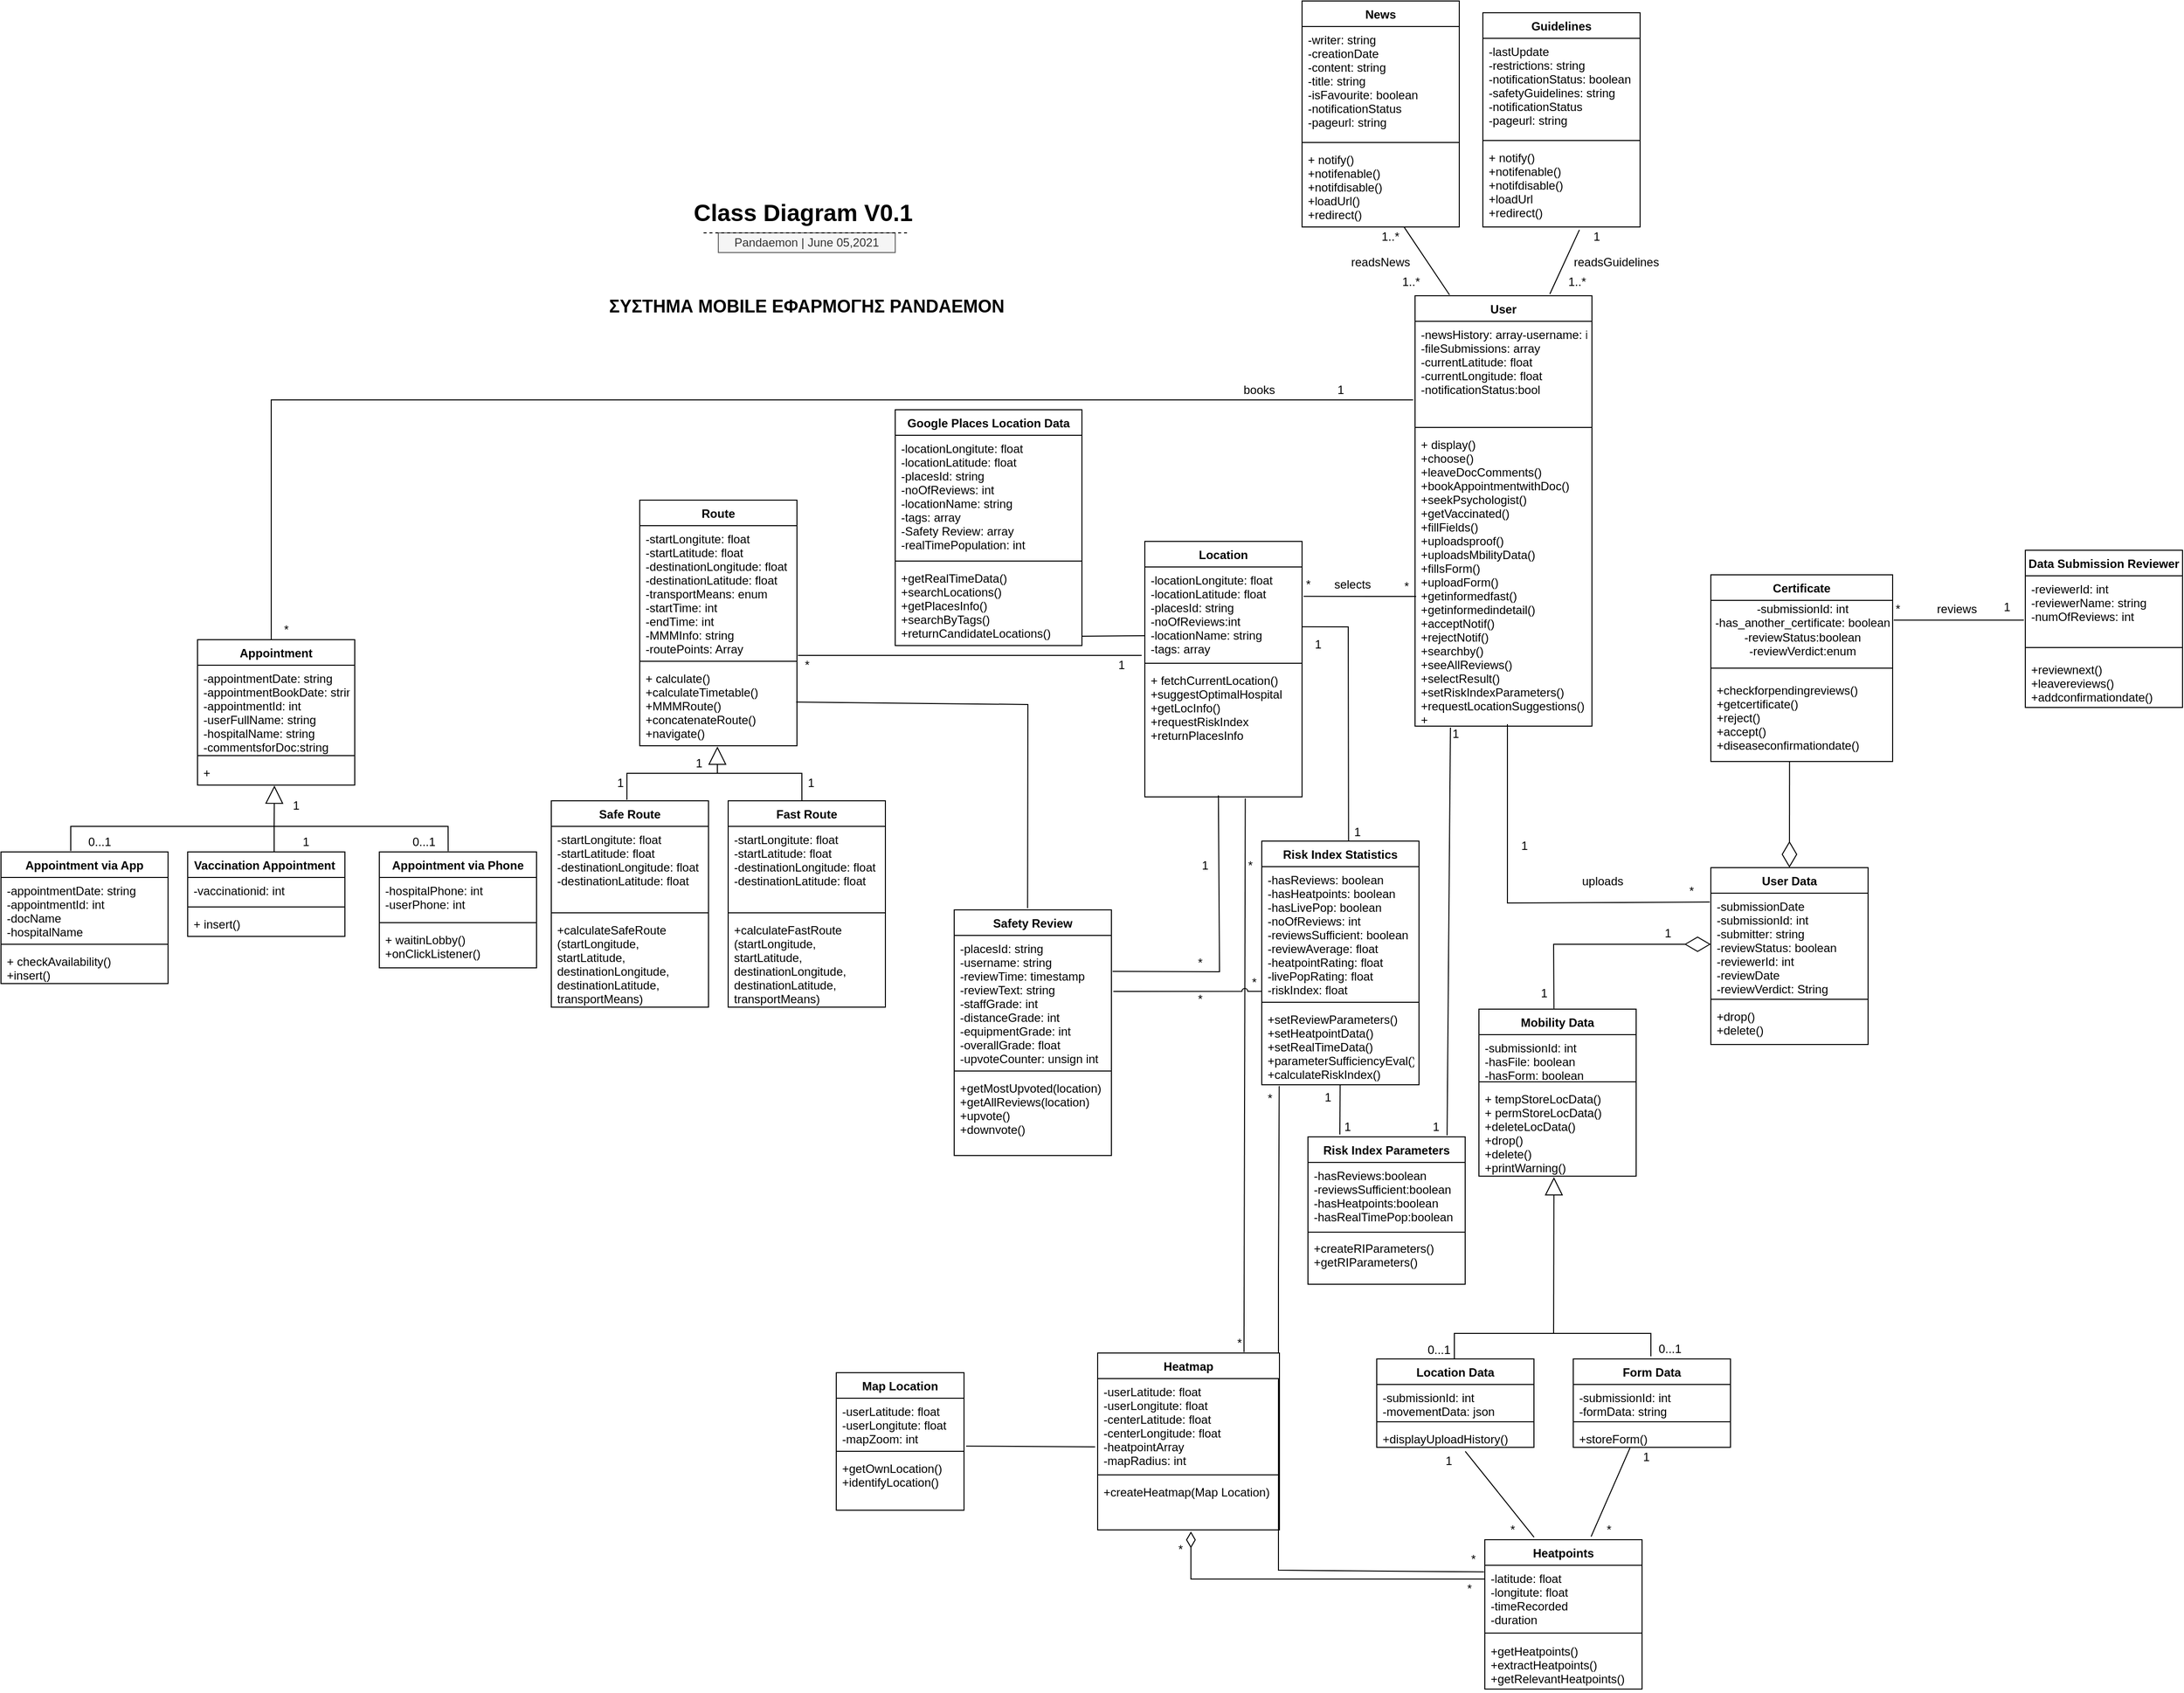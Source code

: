 <mxfile version="14.7.0" type="device"><diagram id="yuyomh_Z-riFMBoMnAS-" name="Page-1"><mxGraphModel dx="2071" dy="1806" grid="1" gridSize="10" guides="1" tooltips="1" connect="1" arrows="1" fold="1" page="1" pageScale="1" pageWidth="850" pageHeight="1100" background="none" math="0" shadow="0"><root><mxCell id="0"/><mxCell id="1" parent="0"/><mxCell id="DXZhsuYm7_AlYFbYrXAc-66" value="" style="endArrow=none;html=1;rounded=0;strokeWidth=1;exitX=0.469;exitY=-0.001;exitDx=0;exitDy=0;exitPerimeter=0;" parent="1" source="4TDQ_Oid2N28Wve5Wpuq-97" edge="1"><mxGeometry width="50" height="50" relative="1" as="geometry"><mxPoint x="-545" y="480" as="sourcePoint"/><mxPoint x="617" y="230" as="targetPoint"/><Array as="points"><mxPoint x="-545" y="230"/><mxPoint x="6" y="230"/></Array></mxGeometry></mxCell><mxCell id="DXZhsuYm7_AlYFbYrXAc-67" value="" style="endArrow=none;html=1;exitX=0.762;exitY=-0.004;exitDx=0;exitDy=0;exitPerimeter=0;entryX=0.614;entryY=1.035;entryDx=0;entryDy=0;entryPerimeter=0;" parent="1" source="4TDQ_Oid2N28Wve5Wpuq-22" target="4TDQ_Oid2N28Wve5Wpuq-66" edge="1"><mxGeometry width="50" height="50" relative="1" as="geometry"><mxPoint x="748.96" y="111.0" as="sourcePoint"/><mxPoint x="794" y="54" as="targetPoint"/></mxGeometry></mxCell><mxCell id="DXZhsuYm7_AlYFbYrXAc-73" value="&lt;h2&gt;ΣΥΣΤΗΜΑ ΜΟΒILE ΕΦΑΡΜΟΓΗΣ PANDAEMON&lt;/h2&gt;" style="text;html=1;strokeColor=none;fillColor=none;align=center;verticalAlign=middle;whiteSpace=wrap;rounded=0;" parent="1" vertex="1"><mxGeometry x="-220" y="110" width="440" height="50" as="geometry"/></mxCell><mxCell id="DXZhsuYm7_AlYFbYrXAc-74" value="&lt;h1&gt;Class Diagram V0.1&lt;/h1&gt;" style="text;html=1;strokeColor=none;fillColor=none;spacing=5;spacingTop=-20;whiteSpace=wrap;overflow=hidden;rounded=0;fontFamily=Helvetica;" parent="1" vertex="1"><mxGeometry x="-120" y="20" width="335" height="120" as="geometry"/></mxCell><mxCell id="DXZhsuYm7_AlYFbYrXAc-75" value="Pandaemon | June 05,2021" style="text;html=1;strokeColor=#666666;fillColor=#f5f5f5;align=center;verticalAlign=middle;whiteSpace=wrap;rounded=0;fontFamily=Helvetica;fontStyle=0;fontColor=#333333;" parent="1" vertex="1"><mxGeometry x="-90" y="60" width="180" height="20" as="geometry"/></mxCell><mxCell id="DXZhsuYm7_AlYFbYrXAc-76" value="" style="endArrow=none;dashed=1;html=1;fontFamily=Helvetica;" parent="1" edge="1"><mxGeometry width="50" height="50" relative="1" as="geometry"><mxPoint x="-105" y="60" as="sourcePoint"/><mxPoint x="105" y="60" as="targetPoint"/></mxGeometry></mxCell><mxCell id="Nefk6OI-wcXbnHu0i7zC-15" value="" style="endArrow=block;endSize=16;endFill=0;html=1;entryX=0.489;entryY=1.019;entryDx=0;entryDy=0;entryPerimeter=0;" parent="1" target="4TDQ_Oid2N28Wve5Wpuq-100" edge="1"><mxGeometry width="160" relative="1" as="geometry"><mxPoint x="-542" y="664" as="sourcePoint"/><mxPoint x="-543.04" y="604.456" as="targetPoint"/><Array as="points"/></mxGeometry></mxCell><mxCell id="Nefk6OI-wcXbnHu0i7zC-16" value="" style="endArrow=none;html=1;rounded=0;entryX=0.438;entryY=-0.006;entryDx=0;entryDy=0;entryPerimeter=0;" parent="1" target="4TDQ_Oid2N28Wve5Wpuq-37" edge="1"><mxGeometry width="50" height="50" relative="1" as="geometry"><mxPoint x="-749" y="689" as="sourcePoint"/><mxPoint x="-365" y="680" as="targetPoint"/><Array as="points"><mxPoint x="-749" y="664"/><mxPoint x="-515" y="664"/><mxPoint x="-365" y="664"/></Array></mxGeometry></mxCell><mxCell id="Nefk6OI-wcXbnHu0i7zC-24" value="" style="endArrow=block;endSize=16;endFill=0;html=1;entryX=0.477;entryY=1.011;entryDx=0;entryDy=0;entryPerimeter=0;" parent="1" target="4TDQ_Oid2N28Wve5Wpuq-80" edge="1"><mxGeometry width="160" relative="1" as="geometry"><mxPoint x="760" y="1180" as="sourcePoint"/><mxPoint x="759" y="1040" as="targetPoint"/><Array as="points"/></mxGeometry></mxCell><mxCell id="Nefk6OI-wcXbnHu0i7zC-25" value="" style="endArrow=none;html=1;entryX=0.025;entryY=0.87;entryDx=0;entryDy=0;rounded=0;entryPerimeter=0;exitX=0.9;exitY=0.98;exitDx=0;exitDy=0;exitPerimeter=0;" parent="1" source="kr0_1w28YPD3-zyTzeKx-8" target="kr0_1w28YPD3-zyTzeKx-7" edge="1"><mxGeometry width="50" height="50" relative="1" as="geometry"><mxPoint x="659" y="1196" as="sourcePoint"/><mxPoint x="854" y="1180" as="targetPoint"/><Array as="points"><mxPoint x="659" y="1180"/><mxPoint x="754" y="1180"/><mxPoint x="859" y="1180"/></Array></mxGeometry></mxCell><mxCell id="Nefk6OI-wcXbnHu0i7zC-34" value="" style="endArrow=none;html=1;rounded=0;exitX=1.007;exitY=0.273;exitDx=0;exitDy=0;exitPerimeter=0;entryX=0.468;entryY=0.989;entryDx=0;entryDy=0;entryPerimeter=0;" parent="1" source="4TDQ_Oid2N28Wve5Wpuq-51" target="4TDQ_Oid2N28Wve5Wpuq-21" edge="1"><mxGeometry width="50" height="50" relative="1" as="geometry"><mxPoint x="320" y="812" as="sourcePoint"/><mxPoint x="420" y="710" as="targetPoint"/><Array as="points"><mxPoint x="420" y="812"/></Array></mxGeometry></mxCell><mxCell id="Nefk6OI-wcXbnHu0i7zC-35" value="" style="endArrow=none;html=1;strokeWidth=1;rounded=1;jumpStyle=arc;entryX=0.639;entryY=1.011;entryDx=0;entryDy=0;entryPerimeter=0;exitX=0.805;exitY=-0.005;exitDx=0;exitDy=0;exitPerimeter=0;" parent="1" source="4TDQ_Oid2N28Wve5Wpuq-72" target="4TDQ_Oid2N28Wve5Wpuq-21" edge="1"><mxGeometry width="50" height="50" relative="1" as="geometry"><mxPoint x="446" y="1070" as="sourcePoint"/><mxPoint x="446" y="670" as="targetPoint"/><Array as="points"><mxPoint x="445" y="750"/></Array></mxGeometry></mxCell><mxCell id="Nefk6OI-wcXbnHu0i7zC-38" value="" style="endArrow=none;html=1;entryX=-0.02;entryY=0.957;entryDx=0;entryDy=0;entryPerimeter=0;" parent="1" target="4TDQ_Oid2N28Wve5Wpuq-19" edge="1"><mxGeometry width="50" height="50" relative="1" as="geometry"><mxPoint x="-9" y="490" as="sourcePoint"/><mxPoint x="330" y="519.74" as="targetPoint"/><Array as="points"/></mxGeometry></mxCell><mxCell id="Nefk6OI-wcXbnHu0i7zC-39" value="" style="endArrow=none;html=1;entryX=0.649;entryY=1.001;entryDx=0;entryDy=0;entryPerimeter=0;" parent="1" target="4TDQ_Oid2N28Wve5Wpuq-62" edge="1"><mxGeometry width="50" height="50" relative="1" as="geometry"><mxPoint x="654" y="123" as="sourcePoint"/><mxPoint x="604" y="54" as="targetPoint"/></mxGeometry></mxCell><mxCell id="Nefk6OI-wcXbnHu0i7zC-43" value="" style="endArrow=none;html=1;rounded=0;entryX=0.467;entryY=-0.007;entryDx=0;entryDy=0;entryPerimeter=0;exitX=0.995;exitY=0.457;exitDx=0;exitDy=0;exitPerimeter=0;" parent="1" source="4TDQ_Oid2N28Wve5Wpuq-96" target="4TDQ_Oid2N28Wve5Wpuq-50" edge="1"><mxGeometry width="50" height="50" relative="1" as="geometry"><mxPoint y="540" as="sourcePoint"/><mxPoint x="225" y="740" as="targetPoint"/><Array as="points"><mxPoint x="225" y="540"/></Array></mxGeometry></mxCell><mxCell id="Nefk6OI-wcXbnHu0i7zC-44" value="" style="endArrow=block;endSize=16;endFill=0;html=1;entryX=0.494;entryY=1.009;entryDx=0;entryDy=0;entryPerimeter=0;" parent="1" target="4TDQ_Oid2N28Wve5Wpuq-96" edge="1"><mxGeometry width="160" relative="1" as="geometry"><mxPoint x="-91" y="610" as="sourcePoint"/><mxPoint x="-91" y="580" as="targetPoint"/><Array as="points"/></mxGeometry></mxCell><mxCell id="Nefk6OI-wcXbnHu0i7zC-45" value="" style="endArrow=none;html=1;entryX=0.469;entryY=0.012;entryDx=0;entryDy=0;rounded=0;entryPerimeter=0;exitX=0.481;exitY=-0.005;exitDx=0;exitDy=0;exitPerimeter=0;" parent="1" source="4TDQ_Oid2N28Wve5Wpuq-42" target="4TDQ_Oid2N28Wve5Wpuq-46" edge="1"><mxGeometry width="50" height="50" relative="1" as="geometry"><mxPoint x="-183" y="630" as="sourcePoint"/><mxPoint x="2" y="610" as="targetPoint"/><Array as="points"><mxPoint x="-183" y="610"/><mxPoint x="-90" y="610"/><mxPoint x="-5" y="610"/></Array></mxGeometry></mxCell><mxCell id="ymF2hbWtpfcAQ_gar1GF-4" value="" style="endArrow=none;html=1;fontStyle=1;entryX=-0.007;entryY=0.087;entryDx=0;entryDy=0;rounded=0;entryPerimeter=0;" parent="1" target="4TDQ_Oid2N28Wve5Wpuq-56" edge="1"><mxGeometry width="50" height="50" relative="1" as="geometry"><mxPoint x="713" y="560" as="sourcePoint"/><mxPoint x="671" y="740" as="targetPoint"/><Array as="points"><mxPoint x="713" y="742"/></Array></mxGeometry></mxCell><mxCell id="tGJh9vzfSMj-4VfXQ0BJ-2" value="" style="endArrow=none;html=1;endSize=12;startArrow=diamondThin;startSize=14;startFill=0;edgeStyle=orthogonalEdgeStyle;align=left;verticalAlign=bottom;entryX=0;entryY=0.5;entryDx=0;entryDy=0;rounded=0;endFill=0;exitX=0.513;exitY=1.032;exitDx=0;exitDy=0;exitPerimeter=0;" parent="1" source="4TDQ_Oid2N28Wve5Wpuq-75" target="4TDQ_Oid2N28Wve5Wpuq-90" edge="1"><mxGeometry x="-1" y="3" relative="1" as="geometry"><mxPoint x="391" y="1390" as="sourcePoint"/><mxPoint x="545" y="1400" as="targetPoint"/><Array as="points"><mxPoint x="391" y="1430"/><mxPoint x="690" y="1430"/></Array></mxGeometry></mxCell><mxCell id="tGJh9vzfSMj-4VfXQ0BJ-3" value="" style="endArrow=none;html=1;entryX=0.563;entryY=1.182;entryDx=0;entryDy=0;entryPerimeter=0;exitX=0.313;exitY=-0.017;exitDx=0;exitDy=0;exitPerimeter=0;" parent="1" source="4TDQ_Oid2N28Wve5Wpuq-89" target="4TDQ_Oid2N28Wve5Wpuq-88" edge="1"><mxGeometry width="50" height="50" relative="1" as="geometry"><mxPoint x="750" y="1390" as="sourcePoint"/><mxPoint x="690" y="1320" as="targetPoint"/></mxGeometry></mxCell><mxCell id="tGJh9vzfSMj-4VfXQ0BJ-4" value="" style="endArrow=none;html=1;entryX=0.361;entryY=1.025;entryDx=0;entryDy=0;entryPerimeter=0;exitX=0.676;exitY=-0.021;exitDx=0;exitDy=0;exitPerimeter=0;" parent="1" source="4TDQ_Oid2N28Wve5Wpuq-89" target="4TDQ_Oid2N28Wve5Wpuq-84" edge="1"><mxGeometry width="50" height="50" relative="1" as="geometry"><mxPoint x="798" y="1390" as="sourcePoint"/><mxPoint x="840" y="1310" as="targetPoint"/></mxGeometry></mxCell><mxCell id="tGJh9vzfSMj-4VfXQ0BJ-5" value="" style="endArrow=none;html=1;rounded=0;exitX=-0.005;exitY=0.106;exitDx=0;exitDy=0;exitPerimeter=0;entryX=0.111;entryY=1.016;entryDx=0;entryDy=0;entryPerimeter=0;" parent="1" source="4TDQ_Oid2N28Wve5Wpuq-90" target="4TDQ_Oid2N28Wve5Wpuq-71" edge="1"><mxGeometry width="50" height="50" relative="1" as="geometry"><mxPoint x="610" y="1320" as="sourcePoint"/><mxPoint x="479" y="930" as="targetPoint"/><Array as="points"><mxPoint x="480" y="1421"/><mxPoint x="480" y="1120"/></Array></mxGeometry></mxCell><mxCell id="fPetUdvOgGwnssukz714-1" value="1..*" style="text;html=1;strokeColor=none;fillColor=none;align=center;verticalAlign=middle;whiteSpace=wrap;rounded=0;" parent="1" vertex="1"><mxGeometry x="574" y="54" width="40" height="20" as="geometry"/></mxCell><mxCell id="fPetUdvOgGwnssukz714-2" value="readsNews" style="text;html=1;strokeColor=none;fillColor=none;align=center;verticalAlign=middle;whiteSpace=wrap;rounded=0;" parent="1" vertex="1"><mxGeometry x="564" y="80" width="40" height="20" as="geometry"/></mxCell><mxCell id="fPetUdvOgGwnssukz714-3" value="readsGuidelines" style="text;html=1;strokeColor=none;fillColor=none;align=center;verticalAlign=middle;whiteSpace=wrap;rounded=0;" parent="1" vertex="1"><mxGeometry x="804" y="80" width="40" height="20" as="geometry"/></mxCell><mxCell id="fPetUdvOgGwnssukz714-5" value="1" style="text;html=1;strokeColor=none;fillColor=none;align=center;verticalAlign=middle;whiteSpace=wrap;rounded=0;" parent="1" vertex="1"><mxGeometry x="784" y="54" width="40" height="20" as="geometry"/></mxCell><mxCell id="fPetUdvOgGwnssukz714-6" value="1..*" style="text;html=1;strokeColor=none;fillColor=none;align=center;verticalAlign=middle;whiteSpace=wrap;rounded=0;" parent="1" vertex="1"><mxGeometry x="595" y="100" width="40" height="20" as="geometry"/></mxCell><mxCell id="fPetUdvOgGwnssukz714-9" value="1..*" style="text;html=1;strokeColor=none;fillColor=none;align=center;verticalAlign=middle;whiteSpace=wrap;rounded=0;" parent="1" vertex="1"><mxGeometry x="764" y="100" width="40" height="20" as="geometry"/></mxCell><mxCell id="fPetUdvOgGwnssukz714-11" value="" style="endArrow=none;html=1;targetPerimeterSpacing=0;sourcePerimeterSpacing=0;endSize=6;startSize=6;jumpSize=6;shadow=0;sketch=0;rounded=0;exitX=0.006;exitY=0.56;exitDx=0;exitDy=0;exitPerimeter=0;entryX=1.01;entryY=0.318;entryDx=0;entryDy=0;entryPerimeter=0;" parent="1" source="4TDQ_Oid2N28Wve5Wpuq-25" target="4TDQ_Oid2N28Wve5Wpuq-19" edge="1"><mxGeometry width="50" height="50" relative="1" as="geometry"><mxPoint x="574" y="430" as="sourcePoint"/><mxPoint x="500" y="370" as="targetPoint"/><Array as="points"/></mxGeometry></mxCell><mxCell id="fPetUdvOgGwnssukz714-12" value="uploads" style="text;html=1;strokeColor=none;fillColor=none;align=center;verticalAlign=middle;whiteSpace=wrap;rounded=0;" parent="1" vertex="1"><mxGeometry x="790" y="710" width="40" height="20" as="geometry"/></mxCell><mxCell id="fPetUdvOgGwnssukz714-17" value="" style="endArrow=none;html=1;shadow=0;startSize=6;endSize=6;sourcePerimeterSpacing=0;targetPerimeterSpacing=0;strokeColor=#000000;exitX=1.006;exitY=0.336;exitDx=0;exitDy=0;exitPerimeter=0;entryX=-0.009;entryY=0.706;entryDx=0;entryDy=0;entryPerimeter=0;" parent="1" source="y5ippLIIrn_A5QXWp2Ky-24" target="4TDQ_Oid2N28Wve5Wpuq-11" edge="1"><mxGeometry width="50" height="50" relative="1" as="geometry"><mxPoint x="1087.19" y="423.936" as="sourcePoint"/><mxPoint x="1230" y="453" as="targetPoint"/></mxGeometry></mxCell><mxCell id="fPetUdvOgGwnssukz714-19" value="" style="endArrow=diamondThin;endFill=0;endSize=24;html=1;shadow=0;sourcePerimeterSpacing=0;targetPerimeterSpacing=0;strokeColor=#000000;rounded=0;entryX=0;entryY=0.5;entryDx=0;entryDy=0;exitX=0.477;exitY=-0.004;exitDx=0;exitDy=0;exitPerimeter=0;" parent="1" source="4TDQ_Oid2N28Wve5Wpuq-77" target="4TDQ_Oid2N28Wve5Wpuq-56" edge="1"><mxGeometry width="160" relative="1" as="geometry"><mxPoint x="765" y="840" as="sourcePoint"/><mxPoint x="910" y="785" as="targetPoint"/><Array as="points"><mxPoint x="760" y="784"/></Array></mxGeometry></mxCell><mxCell id="fPetUdvOgGwnssukz714-20" value="" style="endArrow=diamondThin;endFill=0;endSize=24;html=1;shadow=0;sourcePerimeterSpacing=0;targetPerimeterSpacing=0;strokeColor=#000000;rounded=0;entryX=0.5;entryY=0;entryDx=0;entryDy=0;exitX=0.433;exitY=1;exitDx=0;exitDy=0;exitPerimeter=0;" parent="1" source="4TDQ_Oid2N28Wve5Wpuq-9" target="4TDQ_Oid2N28Wve5Wpuq-55" edge="1"><mxGeometry width="160" relative="1" as="geometry"><mxPoint x="1000" y="650" as="sourcePoint"/><mxPoint x="1001" y="700" as="targetPoint"/><Array as="points"/></mxGeometry></mxCell><mxCell id="kr0_1w28YPD3-zyTzeKx-5" value="1" style="text;html=1;align=center;verticalAlign=middle;resizable=0;points=[];autosize=1;strokeColor=none;" parent="1" vertex="1"><mxGeometry x="866" y="763" width="20" height="20" as="geometry"/></mxCell><mxCell id="kr0_1w28YPD3-zyTzeKx-6" value="1" style="text;html=1;align=center;verticalAlign=middle;resizable=0;points=[];autosize=1;strokeColor=none;" parent="1" vertex="1"><mxGeometry x="740" y="824" width="20" height="20" as="geometry"/></mxCell><mxCell id="kr0_1w28YPD3-zyTzeKx-7" value="0...1" style="text;html=1;align=center;verticalAlign=middle;resizable=0;points=[];autosize=1;strokeColor=none;" parent="1" vertex="1"><mxGeometry x="858" y="1186" width="40" height="20" as="geometry"/></mxCell><mxCell id="kr0_1w28YPD3-zyTzeKx-8" value="0...1" style="text;html=1;align=center;verticalAlign=middle;resizable=0;points=[];autosize=1;strokeColor=none;" parent="1" vertex="1"><mxGeometry x="623" y="1187" width="40" height="20" as="geometry"/></mxCell><mxCell id="kr0_1w28YPD3-zyTzeKx-9" value="1" style="text;html=1;align=center;verticalAlign=middle;resizable=0;points=[];autosize=1;strokeColor=none;" parent="1" vertex="1"><mxGeometry x="643" y="1300" width="20" height="20" as="geometry"/></mxCell><mxCell id="kr0_1w28YPD3-zyTzeKx-10" value="*" style="text;html=1;align=center;verticalAlign=middle;resizable=0;points=[];autosize=1;strokeColor=none;" parent="1" vertex="1"><mxGeometry x="708" y="1370" width="20" height="20" as="geometry"/></mxCell><mxCell id="kr0_1w28YPD3-zyTzeKx-11" value="1" style="text;html=1;align=center;verticalAlign=middle;resizable=0;points=[];autosize=1;strokeColor=none;" parent="1" vertex="1"><mxGeometry x="844" y="1296" width="20" height="20" as="geometry"/></mxCell><mxCell id="kr0_1w28YPD3-zyTzeKx-12" value="*" style="text;html=1;align=center;verticalAlign=middle;resizable=0;points=[];autosize=1;strokeColor=none;" parent="1" vertex="1"><mxGeometry x="806" y="1370" width="20" height="20" as="geometry"/></mxCell><mxCell id="kr0_1w28YPD3-zyTzeKx-16" value="*" style="text;html=1;align=center;verticalAlign=middle;resizable=0;points=[];autosize=1;strokeColor=none;" parent="1" vertex="1"><mxGeometry x="664" y="1430" width="20" height="20" as="geometry"/></mxCell><mxCell id="kr0_1w28YPD3-zyTzeKx-18" value="*" style="text;html=1;align=center;verticalAlign=middle;resizable=0;points=[];autosize=1;strokeColor=none;" parent="1" vertex="1"><mxGeometry x="668" y="1400" width="20" height="20" as="geometry"/></mxCell><mxCell id="kr0_1w28YPD3-zyTzeKx-19" value="*" style="text;html=1;align=center;verticalAlign=middle;resizable=0;points=[];autosize=1;strokeColor=none;" parent="1" vertex="1"><mxGeometry x="461" y="931" width="20" height="20" as="geometry"/></mxCell><mxCell id="kr0_1w28YPD3-zyTzeKx-21" value="*" style="text;html=1;align=center;verticalAlign=middle;resizable=0;points=[];autosize=1;strokeColor=none;" parent="1" vertex="1"><mxGeometry x="441" y="694" width="20" height="20" as="geometry"/></mxCell><mxCell id="kr0_1w28YPD3-zyTzeKx-22" value="*" style="text;html=1;align=center;verticalAlign=middle;resizable=0;points=[];autosize=1;strokeColor=none;" parent="1" vertex="1"><mxGeometry x="430" y="1180" width="20" height="20" as="geometry"/></mxCell><mxCell id="kr0_1w28YPD3-zyTzeKx-24" value="1" style="text;html=1;align=center;verticalAlign=middle;resizable=0;points=[];autosize=1;strokeColor=none;" parent="1" vertex="1"><mxGeometry x="395" y="694" width="20" height="20" as="geometry"/></mxCell><mxCell id="kr0_1w28YPD3-zyTzeKx-25" value="*" style="text;html=1;align=center;verticalAlign=middle;resizable=0;points=[];autosize=1;strokeColor=none;" parent="1" vertex="1"><mxGeometry x="390" y="793" width="20" height="20" as="geometry"/></mxCell><mxCell id="kr0_1w28YPD3-zyTzeKx-29" value="" style="endArrow=none;html=1;exitX=0.067;exitY=1.098;exitDx=0;exitDy=0;rounded=0;entryX=1;entryY=0.647;entryDx=0;entryDy=0;entryPerimeter=0;exitPerimeter=0;" parent="1" source="kr0_1w28YPD3-zyTzeKx-31" target="4TDQ_Oid2N28Wve5Wpuq-19" edge="1"><mxGeometry width="50" height="50" relative="1" as="geometry"><mxPoint x="545" y="632.64" as="sourcePoint"/><mxPoint x="525" y="540" as="targetPoint"/><Array as="points"><mxPoint x="551" y="461"/></Array></mxGeometry></mxCell><mxCell id="kr0_1w28YPD3-zyTzeKx-30" value="1" style="text;html=1;align=center;verticalAlign=middle;resizable=0;points=[];autosize=1;strokeColor=none;" parent="1" vertex="1"><mxGeometry x="510" y="469" width="20" height="20" as="geometry"/></mxCell><mxCell id="kr0_1w28YPD3-zyTzeKx-31" value="1" style="text;html=1;align=center;verticalAlign=middle;resizable=0;points=[];autosize=1;strokeColor=none;" parent="1" vertex="1"><mxGeometry x="550" y="660" width="20" height="20" as="geometry"/></mxCell><mxCell id="kr0_1w28YPD3-zyTzeKx-32" value="*&lt;br&gt;" style="text;html=1;align=center;verticalAlign=middle;resizable=0;points=[];autosize=1;strokeColor=none;" parent="1" vertex="1"><mxGeometry x="390" y="830" width="20" height="20" as="geometry"/></mxCell><mxCell id="kr0_1w28YPD3-zyTzeKx-33" value="*" style="text;html=1;align=center;verticalAlign=middle;resizable=0;points=[];autosize=1;strokeColor=none;" parent="1" vertex="1"><mxGeometry x="445" y="813" width="20" height="20" as="geometry"/></mxCell><mxCell id="kr0_1w28YPD3-zyTzeKx-37" value="" style="endArrow=none;html=1;jumpStyle=arc;entryX=0.001;entryY=0.947;entryDx=0;entryDy=0;entryPerimeter=0;" parent="1" target="4TDQ_Oid2N28Wve5Wpuq-69" edge="1"><mxGeometry width="50" height="50" relative="1" as="geometry"><mxPoint x="312" y="832" as="sourcePoint"/><mxPoint x="460" y="831" as="targetPoint"/></mxGeometry></mxCell><mxCell id="kr0_1w28YPD3-zyTzeKx-42" value="0...1" style="text;html=1;align=center;verticalAlign=middle;resizable=0;points=[];autosize=1;strokeColor=none;" parent="1" vertex="1"><mxGeometry x="-740" y="670" width="40" height="20" as="geometry"/></mxCell><mxCell id="kr0_1w28YPD3-zyTzeKx-43" value="0...1" style="text;html=1;align=center;verticalAlign=middle;resizable=0;points=[];autosize=1;strokeColor=none;" parent="1" vertex="1"><mxGeometry x="-410" y="670" width="40" height="20" as="geometry"/></mxCell><mxCell id="kr0_1w28YPD3-zyTzeKx-44" value="1" style="text;html=1;align=center;verticalAlign=middle;resizable=0;points=[];autosize=1;strokeColor=none;" parent="1" vertex="1"><mxGeometry x="533" y="210" width="20" height="20" as="geometry"/></mxCell><mxCell id="kr0_1w28YPD3-zyTzeKx-45" value="*" style="text;html=1;align=center;verticalAlign=middle;resizable=0;points=[];autosize=1;strokeColor=none;" parent="1" vertex="1"><mxGeometry x="-540" y="454" width="20" height="20" as="geometry"/></mxCell><mxCell id="kr0_1w28YPD3-zyTzeKx-46" value="1" style="text;html=1;align=center;verticalAlign=middle;resizable=0;points=[];autosize=1;strokeColor=none;" parent="1" vertex="1"><mxGeometry x="-120" y="590" width="20" height="20" as="geometry"/></mxCell><mxCell id="kr0_1w28YPD3-zyTzeKx-47" value="1" style="text;html=1;align=center;verticalAlign=middle;resizable=0;points=[];autosize=1;strokeColor=none;" parent="1" vertex="1"><mxGeometry x="-200" y="610" width="20" height="20" as="geometry"/></mxCell><mxCell id="kr0_1w28YPD3-zyTzeKx-48" value="1" style="text;html=1;align=center;verticalAlign=middle;resizable=0;points=[];autosize=1;strokeColor=none;" parent="1" vertex="1"><mxGeometry x="-6" y="610" width="20" height="20" as="geometry"/></mxCell><mxCell id="kr0_1w28YPD3-zyTzeKx-49" value="1" style="text;html=1;align=center;verticalAlign=middle;resizable=0;points=[];autosize=1;strokeColor=none;" parent="1" vertex="1"><mxGeometry x="720" y="674" width="20" height="20" as="geometry"/></mxCell><mxCell id="kr0_1w28YPD3-zyTzeKx-50" value="*" style="text;html=1;align=center;verticalAlign=middle;resizable=0;points=[];autosize=1;strokeColor=none;" parent="1" vertex="1"><mxGeometry x="890" y="720" width="20" height="20" as="geometry"/></mxCell><mxCell id="kr0_1w28YPD3-zyTzeKx-51" value="1" style="text;html=1;align=center;verticalAlign=middle;resizable=0;points=[];autosize=1;strokeColor=none;" parent="1" vertex="1"><mxGeometry x="310" y="490" width="20" height="20" as="geometry"/></mxCell><mxCell id="kr0_1w28YPD3-zyTzeKx-52" value="*" style="text;html=1;align=center;verticalAlign=middle;resizable=0;points=[];autosize=1;strokeColor=none;" parent="1" vertex="1"><mxGeometry x="-10" y="490" width="20" height="20" as="geometry"/></mxCell><mxCell id="kr0_1w28YPD3-zyTzeKx-53" value="1" style="text;html=1;align=center;verticalAlign=middle;resizable=0;points=[];autosize=1;strokeColor=none;" parent="1" vertex="1"><mxGeometry x="1211" y="431" width="20" height="20" as="geometry"/></mxCell><mxCell id="kr0_1w28YPD3-zyTzeKx-54" value="*" style="text;html=1;align=center;verticalAlign=middle;resizable=0;points=[];autosize=1;strokeColor=none;" parent="1" vertex="1"><mxGeometry x="1100" y="433" width="20" height="20" as="geometry"/></mxCell><mxCell id="kr0_1w28YPD3-zyTzeKx-55" value="reviews" style="text;html=1;align=center;verticalAlign=middle;resizable=0;points=[];autosize=1;strokeColor=none;" parent="1" vertex="1"><mxGeometry x="1140" y="433" width="60" height="20" as="geometry"/></mxCell><mxCell id="kr0_1w28YPD3-zyTzeKx-56" value="books&lt;br&gt;" style="text;html=1;align=center;verticalAlign=middle;resizable=0;points=[];autosize=1;strokeColor=none;" parent="1" vertex="1"><mxGeometry x="435" y="210" width="50" height="20" as="geometry"/></mxCell><mxCell id="kr0_1w28YPD3-zyTzeKx-57" value="selects" style="text;html=1;align=center;verticalAlign=middle;resizable=0;points=[];autosize=1;strokeColor=none;" parent="1" vertex="1"><mxGeometry x="530" y="408" width="50" height="20" as="geometry"/></mxCell><mxCell id="4TDQ_Oid2N28Wve5Wpuq-6" value="Certificate" style="swimlane;fontStyle=1;align=center;verticalAlign=top;childLayout=stackLayout;horizontal=1;startSize=26;horizontalStack=0;resizeParent=1;resizeParentMax=0;resizeLast=0;collapsible=1;marginBottom=0;" parent="1" vertex="1"><mxGeometry x="920" y="408" width="185" height="190" as="geometry"/></mxCell><mxCell id="y5ippLIIrn_A5QXWp2Ky-24" value="-submissionId: int&lt;br&gt;-has_another_certificate: boolean&lt;br&gt;-reviewStatus:boolean&lt;br&gt;-reviewVerdict:enum" style="text;html=1;align=center;verticalAlign=middle;resizable=0;points=[];autosize=1;strokeColor=none;" parent="4TDQ_Oid2N28Wve5Wpuq-6" vertex="1"><mxGeometry y="26" width="185" height="60" as="geometry"/></mxCell><mxCell id="4TDQ_Oid2N28Wve5Wpuq-8" value="" style="line;strokeWidth=1;fillColor=none;align=left;verticalAlign=middle;spacingTop=-1;spacingLeft=3;spacingRight=3;rotatable=0;labelPosition=right;points=[];portConstraint=eastwest;" parent="4TDQ_Oid2N28Wve5Wpuq-6" vertex="1"><mxGeometry y="86" width="185" height="18" as="geometry"/></mxCell><mxCell id="4TDQ_Oid2N28Wve5Wpuq-9" value="+checkforpendingreviews()&#10;+getcertificate()&#10;+reject()&#10;+accept()&#10;+diseaseconfirmationdate()" style="text;strokeColor=none;fillColor=none;align=left;verticalAlign=top;spacingLeft=4;spacingRight=4;overflow=hidden;rotatable=0;points=[[0,0.5],[1,0.5]];portConstraint=eastwest;" parent="4TDQ_Oid2N28Wve5Wpuq-6" vertex="1"><mxGeometry y="104" width="185" height="86" as="geometry"/></mxCell><mxCell id="4TDQ_Oid2N28Wve5Wpuq-10" value="Data Submission Reviewer" style="swimlane;fontStyle=1;align=center;verticalAlign=top;childLayout=stackLayout;horizontal=1;startSize=26;horizontalStack=0;resizeParent=1;resizeParentMax=0;resizeLast=0;collapsible=1;marginBottom=0;strokeColor=#000000;" parent="1" vertex="1"><mxGeometry x="1240" y="383" width="160" height="160" as="geometry"/></mxCell><mxCell id="4TDQ_Oid2N28Wve5Wpuq-11" value="-reviewerId: int&#10;-reviewerName: string&#10;-numOfReviews: int&#10;" style="text;strokeColor=none;fillColor=none;align=left;verticalAlign=top;spacingLeft=4;spacingRight=4;overflow=hidden;rotatable=0;points=[[0,0.5],[1,0.5]];portConstraint=eastwest;" parent="4TDQ_Oid2N28Wve5Wpuq-10" vertex="1"><mxGeometry y="26" width="160" height="64" as="geometry"/></mxCell><mxCell id="4TDQ_Oid2N28Wve5Wpuq-12" value="" style="line;strokeWidth=1;fillColor=none;align=left;verticalAlign=middle;spacingTop=-1;spacingLeft=3;spacingRight=3;rotatable=0;labelPosition=right;points=[];portConstraint=eastwest;" parent="4TDQ_Oid2N28Wve5Wpuq-10" vertex="1"><mxGeometry y="90" width="160" height="18" as="geometry"/></mxCell><mxCell id="4TDQ_Oid2N28Wve5Wpuq-13" value="+reviewnext()&#10;+leavereviews()&#10;+addconfirmationdate()" style="text;strokeColor=none;fillColor=none;align=left;verticalAlign=top;spacingLeft=4;spacingRight=4;overflow=hidden;rotatable=0;points=[[0,0.5],[1,0.5]];portConstraint=eastwest;" parent="4TDQ_Oid2N28Wve5Wpuq-10" vertex="1"><mxGeometry y="108" width="160" height="52" as="geometry"/></mxCell><mxCell id="4TDQ_Oid2N28Wve5Wpuq-18" value="Location" style="swimlane;fontStyle=1;align=center;verticalAlign=top;childLayout=stackLayout;horizontal=1;startSize=26;horizontalStack=0;resizeParent=1;resizeParentMax=0;resizeLast=0;collapsible=1;marginBottom=0;strokeColor=#000000;" parent="1" vertex="1"><mxGeometry x="344" y="374" width="160" height="260" as="geometry"/></mxCell><mxCell id="4TDQ_Oid2N28Wve5Wpuq-19" value="-locationLongitute: float&#10;-locationLatitude: float&#10;-placesId: string&#10;-noOfReviews:int&#10;-locationName: string&#10;-tags: array" style="text;strokeColor=none;fillColor=none;align=left;verticalAlign=top;spacingLeft=4;spacingRight=4;overflow=hidden;rotatable=0;points=[[0,0.5],[1,0.5]];portConstraint=eastwest;" parent="4TDQ_Oid2N28Wve5Wpuq-18" vertex="1"><mxGeometry y="26" width="160" height="94" as="geometry"/></mxCell><mxCell id="4TDQ_Oid2N28Wve5Wpuq-20" value="" style="line;strokeWidth=1;fillColor=none;align=left;verticalAlign=middle;spacingTop=-1;spacingLeft=3;spacingRight=3;rotatable=0;labelPosition=right;points=[];portConstraint=eastwest;" parent="4TDQ_Oid2N28Wve5Wpuq-18" vertex="1"><mxGeometry y="120" width="160" height="8" as="geometry"/></mxCell><mxCell id="4TDQ_Oid2N28Wve5Wpuq-21" value="+ fetchCurrentLocation()&#10;+suggestOptimalHospital&#10;+getLocInfo()&#10;+requestRiskIndex&#10;+returnPlacesInfo" style="text;strokeColor=none;fillColor=none;align=left;verticalAlign=top;spacingLeft=4;spacingRight=4;overflow=hidden;rotatable=0;points=[[0,0.5],[1,0.5]];portConstraint=eastwest;" parent="4TDQ_Oid2N28Wve5Wpuq-18" vertex="1"><mxGeometry y="128" width="160" height="132" as="geometry"/></mxCell><mxCell id="4TDQ_Oid2N28Wve5Wpuq-22" value="User" style="swimlane;fontStyle=1;align=center;verticalAlign=top;childLayout=stackLayout;horizontal=1;startSize=26;horizontalStack=0;resizeParent=1;resizeParentMax=0;resizeLast=0;collapsible=1;marginBottom=0;strokeColor=#000000;" parent="1" vertex="1"><mxGeometry x="619" y="124" width="180" height="438" as="geometry"/></mxCell><mxCell id="4TDQ_Oid2N28Wve5Wpuq-23" value="-newsHistory: array-username: int&#10;-fileSubmissions: array&#10;-currentLatitude: float&#10;-currentLongitude: float&#10;-notificationStatus:bool" style="text;strokeColor=none;fillColor=none;align=left;verticalAlign=top;spacingLeft=4;spacingRight=4;overflow=hidden;rotatable=0;points=[[0,0.5],[1,0.5]];portConstraint=eastwest;" parent="4TDQ_Oid2N28Wve5Wpuq-22" vertex="1"><mxGeometry y="26" width="180" height="104" as="geometry"/></mxCell><mxCell id="4TDQ_Oid2N28Wve5Wpuq-24" value="" style="line;strokeWidth=1;fillColor=none;align=left;verticalAlign=middle;spacingTop=-1;spacingLeft=3;spacingRight=3;rotatable=0;labelPosition=right;points=[];portConstraint=eastwest;" parent="4TDQ_Oid2N28Wve5Wpuq-22" vertex="1"><mxGeometry y="130" width="180" height="8" as="geometry"/></mxCell><mxCell id="4TDQ_Oid2N28Wve5Wpuq-25" value="+ display()&#10;+choose()&#10;+leaveDocComments()&#10;+bookAppointmentwithDoc()&#10;+seekPsychologist()&#10;+getVaccinated()&#10;+fillFields()&#10;+uploadsproof()&#10;+uploadsMbilityData()&#10;+fillsForm()&#10;+uploadForm()&#10;+getinformedfast()&#10;+getinformedindetail()&#10;+acceptNotif()&#10;+rejectNotif()&#10;+searchby()&#10;+seeAllReviews()&#10;+selectResult()&#10;+setRiskIndexParameters()&#10;+requestLocationSuggestions()&#10;+&#10;+&#10;+" style="text;strokeColor=none;fillColor=none;align=left;verticalAlign=top;spacingLeft=4;spacingRight=4;overflow=hidden;rotatable=0;points=[[0,0.5],[1,0.5]];portConstraint=eastwest;" parent="4TDQ_Oid2N28Wve5Wpuq-22" vertex="1"><mxGeometry y="138" width="180" height="300" as="geometry"/></mxCell><mxCell id="4TDQ_Oid2N28Wve5Wpuq-27" value="Vaccination Appointment " style="swimlane;fontStyle=1;align=center;verticalAlign=top;childLayout=stackLayout;horizontal=1;startSize=26;horizontalStack=0;resizeParent=1;resizeParentMax=0;resizeLast=0;collapsible=1;marginBottom=0;strokeColor=#000000;" parent="1" vertex="1"><mxGeometry x="-630" y="690" width="160" height="86" as="geometry"/></mxCell><mxCell id="4TDQ_Oid2N28Wve5Wpuq-28" value="-vaccinationid: int" style="text;strokeColor=none;fillColor=none;align=left;verticalAlign=top;spacingLeft=4;spacingRight=4;overflow=hidden;rotatable=0;points=[[0,0.5],[1,0.5]];portConstraint=eastwest;" parent="4TDQ_Oid2N28Wve5Wpuq-27" vertex="1"><mxGeometry y="26" width="160" height="26" as="geometry"/></mxCell><mxCell id="4TDQ_Oid2N28Wve5Wpuq-29" value="" style="line;strokeWidth=1;fillColor=none;align=left;verticalAlign=middle;spacingTop=-1;spacingLeft=3;spacingRight=3;rotatable=0;labelPosition=right;points=[];portConstraint=eastwest;" parent="4TDQ_Oid2N28Wve5Wpuq-27" vertex="1"><mxGeometry y="52" width="160" height="8" as="geometry"/></mxCell><mxCell id="4TDQ_Oid2N28Wve5Wpuq-30" value="+ insert()" style="text;strokeColor=none;fillColor=none;align=left;verticalAlign=top;spacingLeft=4;spacingRight=4;overflow=hidden;rotatable=0;points=[[0,0.5],[1,0.5]];portConstraint=eastwest;" parent="4TDQ_Oid2N28Wve5Wpuq-27" vertex="1"><mxGeometry y="60" width="160" height="26" as="geometry"/></mxCell><mxCell id="4TDQ_Oid2N28Wve5Wpuq-32" value="" style="endArrow=none;html=1;exitX=0.55;exitY=0.005;exitDx=0;exitDy=0;exitPerimeter=0;" parent="1" source="4TDQ_Oid2N28Wve5Wpuq-27" edge="1"><mxGeometry width="50" height="50" relative="1" as="geometry"><mxPoint x="-542" y="688" as="sourcePoint"/><mxPoint x="-542" y="660" as="targetPoint"/><Array as="points"><mxPoint x="-542" y="680"/></Array></mxGeometry></mxCell><mxCell id="4TDQ_Oid2N28Wve5Wpuq-33" value="Appointment via App" style="swimlane;fontStyle=1;align=center;verticalAlign=top;childLayout=stackLayout;horizontal=1;startSize=26;horizontalStack=0;resizeParent=1;resizeParentMax=0;resizeLast=0;collapsible=1;marginBottom=0;strokeColor=#000000;" parent="1" vertex="1"><mxGeometry x="-820" y="690" width="170" height="134" as="geometry"/></mxCell><mxCell id="4TDQ_Oid2N28Wve5Wpuq-34" value="-appointmentDate: string&#10;-appointmentId: int&#10;-docName&#10;-hospitalName" style="text;strokeColor=none;fillColor=none;align=left;verticalAlign=top;spacingLeft=4;spacingRight=4;overflow=hidden;rotatable=0;points=[[0,0.5],[1,0.5]];portConstraint=eastwest;" parent="4TDQ_Oid2N28Wve5Wpuq-33" vertex="1"><mxGeometry y="26" width="170" height="64" as="geometry"/></mxCell><mxCell id="4TDQ_Oid2N28Wve5Wpuq-35" value="" style="line;strokeWidth=1;fillColor=none;align=left;verticalAlign=middle;spacingTop=-1;spacingLeft=3;spacingRight=3;rotatable=0;labelPosition=right;points=[];portConstraint=eastwest;" parent="4TDQ_Oid2N28Wve5Wpuq-33" vertex="1"><mxGeometry y="90" width="170" height="8" as="geometry"/></mxCell><mxCell id="4TDQ_Oid2N28Wve5Wpuq-36" value="+ checkAvailability()&#10;+insert()" style="text;strokeColor=none;fillColor=none;align=left;verticalAlign=top;spacingLeft=4;spacingRight=4;overflow=hidden;rotatable=0;points=[[0,0.5],[1,0.5]];portConstraint=eastwest;" parent="4TDQ_Oid2N28Wve5Wpuq-33" vertex="1"><mxGeometry y="98" width="170" height="36" as="geometry"/></mxCell><mxCell id="4TDQ_Oid2N28Wve5Wpuq-37" value="Appointment via Phone" style="swimlane;fontStyle=1;align=center;verticalAlign=top;childLayout=stackLayout;horizontal=1;startSize=26;horizontalStack=0;resizeParent=1;resizeParentMax=0;resizeLast=0;collapsible=1;marginBottom=0;strokeColor=#000000;" parent="1" vertex="1"><mxGeometry x="-435" y="690" width="160" height="118" as="geometry"/></mxCell><mxCell id="4TDQ_Oid2N28Wve5Wpuq-38" value="-hospitalPhone: int&#10;-userPhone: int" style="text;strokeColor=none;fillColor=none;align=left;verticalAlign=top;spacingLeft=4;spacingRight=4;overflow=hidden;rotatable=0;points=[[0,0.5],[1,0.5]];portConstraint=eastwest;" parent="4TDQ_Oid2N28Wve5Wpuq-37" vertex="1"><mxGeometry y="26" width="160" height="42" as="geometry"/></mxCell><mxCell id="4TDQ_Oid2N28Wve5Wpuq-39" value="" style="line;strokeWidth=1;fillColor=none;align=left;verticalAlign=middle;spacingTop=-1;spacingLeft=3;spacingRight=3;rotatable=0;labelPosition=right;points=[];portConstraint=eastwest;" parent="4TDQ_Oid2N28Wve5Wpuq-37" vertex="1"><mxGeometry y="68" width="160" height="8" as="geometry"/></mxCell><mxCell id="4TDQ_Oid2N28Wve5Wpuq-40" value="+ waitinLobby()&#10;+onClickListener()" style="text;strokeColor=none;fillColor=none;align=left;verticalAlign=top;spacingLeft=4;spacingRight=4;overflow=hidden;rotatable=0;points=[[0,0.5],[1,0.5]];portConstraint=eastwest;" parent="4TDQ_Oid2N28Wve5Wpuq-37" vertex="1"><mxGeometry y="76" width="160" height="42" as="geometry"/></mxCell><mxCell id="4TDQ_Oid2N28Wve5Wpuq-41" value="1" style="text;html=1;align=center;verticalAlign=middle;resizable=0;points=[];autosize=1;strokeColor=none;" parent="1" vertex="1"><mxGeometry x="-520" y="670" width="20" height="20" as="geometry"/></mxCell><mxCell id="4TDQ_Oid2N28Wve5Wpuq-42" value="Safe Route" style="swimlane;fontStyle=1;align=center;verticalAlign=top;childLayout=stackLayout;horizontal=1;startSize=26;horizontalStack=0;resizeParent=1;resizeParentMax=0;resizeLast=0;collapsible=1;marginBottom=0;strokeColor=#000000;" parent="1" vertex="1"><mxGeometry x="-260" y="638" width="160" height="210" as="geometry"/></mxCell><mxCell id="4TDQ_Oid2N28Wve5Wpuq-43" value="-startLongitute: float&#10;-startLatitude: float&#10;-destinationLongitude: float&#10;-destinationLatitude: float" style="text;strokeColor=none;fillColor=none;align=left;verticalAlign=top;spacingLeft=4;spacingRight=4;overflow=hidden;rotatable=0;points=[[0,0.5],[1,0.5]];portConstraint=eastwest;" parent="4TDQ_Oid2N28Wve5Wpuq-42" vertex="1"><mxGeometry y="26" width="160" height="84" as="geometry"/></mxCell><mxCell id="4TDQ_Oid2N28Wve5Wpuq-44" value="" style="line;strokeWidth=1;fillColor=none;align=left;verticalAlign=middle;spacingTop=-1;spacingLeft=3;spacingRight=3;rotatable=0;labelPosition=right;points=[];portConstraint=eastwest;" parent="4TDQ_Oid2N28Wve5Wpuq-42" vertex="1"><mxGeometry y="110" width="160" height="8" as="geometry"/></mxCell><mxCell id="4TDQ_Oid2N28Wve5Wpuq-45" value="+calculateSafeRoute&#10;(startLongitude,&#10;startLatitude,&#10;destinationLongitude,&#10;destinationLatitude,&#10;transportMeans)" style="text;strokeColor=none;fillColor=none;align=left;verticalAlign=top;spacingLeft=4;spacingRight=4;overflow=hidden;rotatable=0;points=[[0,0.5],[1,0.5]];portConstraint=eastwest;" parent="4TDQ_Oid2N28Wve5Wpuq-42" vertex="1"><mxGeometry y="118" width="160" height="92" as="geometry"/></mxCell><mxCell id="4TDQ_Oid2N28Wve5Wpuq-46" value="Fast Route" style="swimlane;fontStyle=1;align=center;verticalAlign=top;childLayout=stackLayout;horizontal=1;startSize=26;horizontalStack=0;resizeParent=1;resizeParentMax=0;resizeLast=0;collapsible=1;marginBottom=0;strokeColor=#000000;" parent="1" vertex="1"><mxGeometry x="-80" y="638" width="160" height="210" as="geometry"/></mxCell><mxCell id="4TDQ_Oid2N28Wve5Wpuq-47" value="-startLongitute: float&#10;-startLatitude: float&#10;-destinationLongitude: float&#10;-destinationLatitude: float" style="text;strokeColor=none;fillColor=none;align=left;verticalAlign=top;spacingLeft=4;spacingRight=4;overflow=hidden;rotatable=0;points=[[0,0.5],[1,0.5]];portConstraint=eastwest;" parent="4TDQ_Oid2N28Wve5Wpuq-46" vertex="1"><mxGeometry y="26" width="160" height="84" as="geometry"/></mxCell><mxCell id="4TDQ_Oid2N28Wve5Wpuq-48" value="" style="line;strokeWidth=1;fillColor=none;align=left;verticalAlign=middle;spacingTop=-1;spacingLeft=3;spacingRight=3;rotatable=0;labelPosition=right;points=[];portConstraint=eastwest;" parent="4TDQ_Oid2N28Wve5Wpuq-46" vertex="1"><mxGeometry y="110" width="160" height="8" as="geometry"/></mxCell><mxCell id="4TDQ_Oid2N28Wve5Wpuq-49" value="+calculateFastRoute&#10;(startLongitude,&#10;startLatitude, &#10;destinationLongitude,&#10;destinationLatitude, &#10;transportMeans)" style="text;strokeColor=none;fillColor=none;align=left;verticalAlign=top;spacingLeft=4;spacingRight=4;overflow=hidden;rotatable=0;points=[[0,0.5],[1,0.5]];portConstraint=eastwest;" parent="4TDQ_Oid2N28Wve5Wpuq-46" vertex="1"><mxGeometry y="118" width="160" height="92" as="geometry"/></mxCell><mxCell id="4TDQ_Oid2N28Wve5Wpuq-50" value="Safety Review" style="swimlane;fontStyle=1;align=center;verticalAlign=top;childLayout=stackLayout;horizontal=1;startSize=26;horizontalStack=0;resizeParent=1;resizeParentMax=0;resizeLast=0;collapsible=1;marginBottom=0;strokeColor=#000000;" parent="1" vertex="1"><mxGeometry x="150" y="749" width="160" height="250" as="geometry"/></mxCell><mxCell id="4TDQ_Oid2N28Wve5Wpuq-51" value="-placesId: string&#10;-username: string&#10;-reviewTime: timestamp&#10;-reviewText: string&#10;-staffGrade: int&#10;-distanceGrade: int&#10;-equipmentGrade: int&#10;-overallGrade: float&#10;-upvoteCounter: unsign int&#10;" style="text;strokeColor=none;fillColor=none;align=left;verticalAlign=top;spacingLeft=4;spacingRight=4;overflow=hidden;rotatable=0;points=[[0,0.5],[1,0.5]];portConstraint=eastwest;" parent="4TDQ_Oid2N28Wve5Wpuq-50" vertex="1"><mxGeometry y="26" width="160" height="134" as="geometry"/></mxCell><mxCell id="4TDQ_Oid2N28Wve5Wpuq-52" value="" style="line;strokeWidth=1;fillColor=none;align=left;verticalAlign=middle;spacingTop=-1;spacingLeft=3;spacingRight=3;rotatable=0;labelPosition=right;points=[];portConstraint=eastwest;" parent="4TDQ_Oid2N28Wve5Wpuq-50" vertex="1"><mxGeometry y="160" width="160" height="8" as="geometry"/></mxCell><mxCell id="4TDQ_Oid2N28Wve5Wpuq-53" value="+getMostUpvoted(location)&#10;+getAllReviews(location)&#10;+upvote()&#10;+downvote()" style="text;strokeColor=none;fillColor=none;align=left;verticalAlign=top;spacingLeft=4;spacingRight=4;overflow=hidden;rotatable=0;points=[[0,0.5],[1,0.5]];portConstraint=eastwest;" parent="4TDQ_Oid2N28Wve5Wpuq-50" vertex="1"><mxGeometry y="168" width="160" height="82" as="geometry"/></mxCell><mxCell id="4TDQ_Oid2N28Wve5Wpuq-55" value="User Data" style="swimlane;fontStyle=1;align=center;verticalAlign=top;childLayout=stackLayout;horizontal=1;startSize=26;horizontalStack=0;resizeParent=1;resizeParentMax=0;resizeLast=0;collapsible=1;marginBottom=0;strokeColor=#000000;" parent="1" vertex="1"><mxGeometry x="920" y="706" width="160" height="180" as="geometry"/></mxCell><mxCell id="4TDQ_Oid2N28Wve5Wpuq-56" value="-submissionDate&#10;-submissionId: int&#10;-submitter: string&#10;-reviewStatus: boolean&#10;-reviewerId: int&#10;-reviewDate&#10;-reviewVerdict: String" style="text;strokeColor=none;fillColor=none;align=left;verticalAlign=top;spacingLeft=4;spacingRight=4;overflow=hidden;rotatable=0;points=[[0,0.5],[1,0.5]];portConstraint=eastwest;" parent="4TDQ_Oid2N28Wve5Wpuq-55" vertex="1"><mxGeometry y="26" width="160" height="104" as="geometry"/></mxCell><mxCell id="4TDQ_Oid2N28Wve5Wpuq-57" value="" style="line;strokeWidth=1;fillColor=none;align=left;verticalAlign=middle;spacingTop=-1;spacingLeft=3;spacingRight=3;rotatable=0;labelPosition=right;points=[];portConstraint=eastwest;" parent="4TDQ_Oid2N28Wve5Wpuq-55" vertex="1"><mxGeometry y="130" width="160" height="8" as="geometry"/></mxCell><mxCell id="4TDQ_Oid2N28Wve5Wpuq-58" value="+drop()&#10;+delete()" style="text;strokeColor=none;fillColor=none;align=left;verticalAlign=top;spacingLeft=4;spacingRight=4;overflow=hidden;rotatable=0;points=[[0,0.5],[1,0.5]];portConstraint=eastwest;" parent="4TDQ_Oid2N28Wve5Wpuq-55" vertex="1"><mxGeometry y="138" width="160" height="42" as="geometry"/></mxCell><mxCell id="4TDQ_Oid2N28Wve5Wpuq-59" value="News" style="swimlane;fontStyle=1;align=center;verticalAlign=top;childLayout=stackLayout;horizontal=1;startSize=26;horizontalStack=0;resizeParent=1;resizeParentMax=0;resizeLast=0;collapsible=1;marginBottom=0;strokeColor=#000000;" parent="1" vertex="1"><mxGeometry x="504" y="-176" width="160" height="230" as="geometry"/></mxCell><mxCell id="4TDQ_Oid2N28Wve5Wpuq-60" value="-writer: string&#10;-creationDate&#10;-content: string&#10;-title: string&#10;-isFavourite: boolean&#10;-notificationStatus&#10;-pageurl: string" style="text;strokeColor=none;fillColor=none;align=left;verticalAlign=top;spacingLeft=4;spacingRight=4;overflow=hidden;rotatable=0;points=[[0,0.5],[1,0.5]];portConstraint=eastwest;" parent="4TDQ_Oid2N28Wve5Wpuq-59" vertex="1"><mxGeometry y="26" width="160" height="114" as="geometry"/></mxCell><mxCell id="4TDQ_Oid2N28Wve5Wpuq-61" value="" style="line;strokeWidth=1;fillColor=none;align=left;verticalAlign=middle;spacingTop=-1;spacingLeft=3;spacingRight=3;rotatable=0;labelPosition=right;points=[];portConstraint=eastwest;" parent="4TDQ_Oid2N28Wve5Wpuq-59" vertex="1"><mxGeometry y="140" width="160" height="8" as="geometry"/></mxCell><mxCell id="4TDQ_Oid2N28Wve5Wpuq-62" value="+ notify()&#10;+notifenable()&#10;+notifdisable()&#10;+loadUrl()&#10;+redirect()" style="text;strokeColor=none;fillColor=none;align=left;verticalAlign=top;spacingLeft=4;spacingRight=4;overflow=hidden;rotatable=0;points=[[0,0.5],[1,0.5]];portConstraint=eastwest;" parent="4TDQ_Oid2N28Wve5Wpuq-59" vertex="1"><mxGeometry y="148" width="160" height="82" as="geometry"/></mxCell><mxCell id="4TDQ_Oid2N28Wve5Wpuq-63" value="Guidelines" style="swimlane;fontStyle=1;align=center;verticalAlign=top;childLayout=stackLayout;horizontal=1;startSize=26;horizontalStack=0;resizeParent=1;resizeParentMax=0;resizeLast=0;collapsible=1;marginBottom=0;strokeColor=#000000;" parent="1" vertex="1"><mxGeometry x="688" y="-164" width="160" height="218" as="geometry"/></mxCell><mxCell id="4TDQ_Oid2N28Wve5Wpuq-64" value="-lastUpdate&#10;-restrictions: string&#10;-notificationStatus: boolean&#10;-safetyGuidelines: string&#10;-notificationStatus&#10;-pageurl: string" style="text;strokeColor=none;fillColor=none;align=left;verticalAlign=top;spacingLeft=4;spacingRight=4;overflow=hidden;rotatable=0;points=[[0,0.5],[1,0.5]];portConstraint=eastwest;" parent="4TDQ_Oid2N28Wve5Wpuq-63" vertex="1"><mxGeometry y="26" width="160" height="100" as="geometry"/></mxCell><mxCell id="4TDQ_Oid2N28Wve5Wpuq-65" value="" style="line;strokeWidth=1;fillColor=none;align=left;verticalAlign=middle;spacingTop=-1;spacingLeft=3;spacingRight=3;rotatable=0;labelPosition=right;points=[];portConstraint=eastwest;" parent="4TDQ_Oid2N28Wve5Wpuq-63" vertex="1"><mxGeometry y="126" width="160" height="8" as="geometry"/></mxCell><mxCell id="4TDQ_Oid2N28Wve5Wpuq-66" value="+ notify()&#10;+notifenable()&#10;+notifdisable()&#10;+loadUrl&#10;+redirect()" style="text;strokeColor=none;fillColor=none;align=left;verticalAlign=top;spacingLeft=4;spacingRight=4;overflow=hidden;rotatable=0;points=[[0,0.5],[1,0.5]];portConstraint=eastwest;" parent="4TDQ_Oid2N28Wve5Wpuq-63" vertex="1"><mxGeometry y="134" width="160" height="84" as="geometry"/></mxCell><mxCell id="4TDQ_Oid2N28Wve5Wpuq-68" value="Risk Index Statistics" style="swimlane;fontStyle=1;align=center;verticalAlign=top;childLayout=stackLayout;horizontal=1;startSize=26;horizontalStack=0;resizeParent=1;resizeParentMax=0;resizeLast=0;collapsible=1;marginBottom=0;strokeColor=#000000;" parent="1" vertex="1"><mxGeometry x="463" y="679" width="160" height="248" as="geometry"/></mxCell><mxCell id="4TDQ_Oid2N28Wve5Wpuq-69" value="-hasReviews: boolean&#10;-hasHeatpoints: boolean&#10;-hasLivePop: boolean&#10;-noOfReviews: int&#10;-reviewsSufficient: boolean&#10;-reviewAverage: float&#10;-heatpointRating: float&#10;-livePopRating: float&#10;-riskIndex: float" style="text;strokeColor=none;fillColor=none;align=left;verticalAlign=top;spacingLeft=4;spacingRight=4;overflow=hidden;rotatable=0;points=[[0,0.5],[1,0.5]];portConstraint=eastwest;" parent="4TDQ_Oid2N28Wve5Wpuq-68" vertex="1"><mxGeometry y="26" width="160" height="134" as="geometry"/></mxCell><mxCell id="4TDQ_Oid2N28Wve5Wpuq-70" value="" style="line;strokeWidth=1;fillColor=none;align=left;verticalAlign=middle;spacingTop=-1;spacingLeft=3;spacingRight=3;rotatable=0;labelPosition=right;points=[];portConstraint=eastwest;" parent="4TDQ_Oid2N28Wve5Wpuq-68" vertex="1"><mxGeometry y="160" width="160" height="8" as="geometry"/></mxCell><mxCell id="4TDQ_Oid2N28Wve5Wpuq-71" value="+setReviewParameters()&#10;+setHeatpointData()&#10;+setRealTimeData()&#10;+parameterSufficiencyEval()&#10;+calculateRiskIndex()" style="text;strokeColor=none;fillColor=none;align=left;verticalAlign=top;spacingLeft=4;spacingRight=4;overflow=hidden;rotatable=0;points=[[0,0.5],[1,0.5]];portConstraint=eastwest;" parent="4TDQ_Oid2N28Wve5Wpuq-68" vertex="1"><mxGeometry y="168" width="160" height="80" as="geometry"/></mxCell><mxCell id="4TDQ_Oid2N28Wve5Wpuq-72" value="Heatmap" style="swimlane;fontStyle=1;align=center;verticalAlign=top;childLayout=stackLayout;horizontal=1;startSize=26;horizontalStack=0;resizeParent=1;resizeParentMax=0;resizeLast=0;collapsible=1;marginBottom=0;strokeColor=#000000;" parent="1" vertex="1"><mxGeometry x="296" y="1200" width="185" height="180" as="geometry"/></mxCell><mxCell id="4TDQ_Oid2N28Wve5Wpuq-73" value="-userLatitude: float&#10;-userLongitute: float&#10;-centerLatitude: float&#10;-centerLongitude: float&#10;-heatpointArray&#10;-mapRadius: int" style="text;strokeColor=none;fillColor=none;align=left;verticalAlign=top;spacingLeft=4;spacingRight=4;overflow=hidden;rotatable=0;points=[[0,0.5],[1,0.5]];portConstraint=eastwest;" parent="4TDQ_Oid2N28Wve5Wpuq-72" vertex="1"><mxGeometry y="26" width="185" height="94" as="geometry"/></mxCell><mxCell id="4TDQ_Oid2N28Wve5Wpuq-74" value="" style="line;strokeWidth=1;fillColor=none;align=left;verticalAlign=middle;spacingTop=-1;spacingLeft=3;spacingRight=3;rotatable=0;labelPosition=right;points=[];portConstraint=eastwest;" parent="4TDQ_Oid2N28Wve5Wpuq-72" vertex="1"><mxGeometry y="120" width="185" height="8" as="geometry"/></mxCell><mxCell id="4TDQ_Oid2N28Wve5Wpuq-75" value="+createHeatmap(Map Location)" style="text;strokeColor=none;fillColor=none;align=left;verticalAlign=top;spacingLeft=4;spacingRight=4;overflow=hidden;rotatable=0;points=[[0,0.5],[1,0.5]];portConstraint=eastwest;" parent="4TDQ_Oid2N28Wve5Wpuq-72" vertex="1"><mxGeometry y="128" width="185" height="52" as="geometry"/></mxCell><mxCell id="4TDQ_Oid2N28Wve5Wpuq-76" value="*" style="text;html=1;align=center;verticalAlign=middle;resizable=0;points=[];autosize=1;strokeColor=none;" parent="1" vertex="1"><mxGeometry x="370" y="1390" width="20" height="20" as="geometry"/></mxCell><mxCell id="4TDQ_Oid2N28Wve5Wpuq-77" value="Mobility Data" style="swimlane;fontStyle=1;align=center;verticalAlign=top;childLayout=stackLayout;horizontal=1;startSize=26;horizontalStack=0;resizeParent=1;resizeParentMax=0;resizeLast=0;collapsible=1;marginBottom=0;strokeColor=#000000;" parent="1" vertex="1"><mxGeometry x="684" y="850" width="160" height="170" as="geometry"/></mxCell><mxCell id="4TDQ_Oid2N28Wve5Wpuq-78" value="-submissionId: int&#10;-hasFile: boolean&#10;-hasForm: boolean&#10;-daysSinceLastUpload: int" style="text;strokeColor=none;fillColor=none;align=left;verticalAlign=top;spacingLeft=4;spacingRight=4;overflow=hidden;rotatable=0;points=[[0,0.5],[1,0.5]];portConstraint=eastwest;" parent="4TDQ_Oid2N28Wve5Wpuq-77" vertex="1"><mxGeometry y="26" width="160" height="44" as="geometry"/></mxCell><mxCell id="4TDQ_Oid2N28Wve5Wpuq-79" value="" style="line;strokeWidth=1;fillColor=none;align=left;verticalAlign=middle;spacingTop=-1;spacingLeft=3;spacingRight=3;rotatable=0;labelPosition=right;points=[];portConstraint=eastwest;" parent="4TDQ_Oid2N28Wve5Wpuq-77" vertex="1"><mxGeometry y="70" width="160" height="8" as="geometry"/></mxCell><mxCell id="4TDQ_Oid2N28Wve5Wpuq-80" value="+ tempStoreLocData()&#10;+ permStoreLocData()&#10;+deleteLocData()&#10;+drop()&#10;+delete()&#10;+printWarning()" style="text;strokeColor=none;fillColor=none;align=left;verticalAlign=top;spacingLeft=4;spacingRight=4;overflow=hidden;rotatable=0;points=[[0,0.5],[1,0.5]];portConstraint=eastwest;" parent="4TDQ_Oid2N28Wve5Wpuq-77" vertex="1"><mxGeometry y="78" width="160" height="92" as="geometry"/></mxCell><mxCell id="4TDQ_Oid2N28Wve5Wpuq-81" value="Form Data" style="swimlane;fontStyle=1;align=center;verticalAlign=top;childLayout=stackLayout;horizontal=1;startSize=26;horizontalStack=0;resizeParent=1;resizeParentMax=0;resizeLast=0;collapsible=1;marginBottom=0;strokeColor=#000000;" parent="1" vertex="1"><mxGeometry x="780" y="1206" width="160" height="90" as="geometry"/></mxCell><mxCell id="4TDQ_Oid2N28Wve5Wpuq-82" value="-submissionId: int&#10;-formData: string" style="text;strokeColor=none;fillColor=none;align=left;verticalAlign=top;spacingLeft=4;spacingRight=4;overflow=hidden;rotatable=0;points=[[0,0.5],[1,0.5]];portConstraint=eastwest;" parent="4TDQ_Oid2N28Wve5Wpuq-81" vertex="1"><mxGeometry y="26" width="160" height="34" as="geometry"/></mxCell><mxCell id="4TDQ_Oid2N28Wve5Wpuq-83" value="" style="line;strokeWidth=1;fillColor=none;align=left;verticalAlign=middle;spacingTop=-1;spacingLeft=3;spacingRight=3;rotatable=0;labelPosition=right;points=[];portConstraint=eastwest;" parent="4TDQ_Oid2N28Wve5Wpuq-81" vertex="1"><mxGeometry y="60" width="160" height="8" as="geometry"/></mxCell><mxCell id="4TDQ_Oid2N28Wve5Wpuq-84" value="+storeForm()" style="text;strokeColor=none;fillColor=none;align=left;verticalAlign=top;spacingLeft=4;spacingRight=4;overflow=hidden;rotatable=0;points=[[0,0.5],[1,0.5]];portConstraint=eastwest;" parent="4TDQ_Oid2N28Wve5Wpuq-81" vertex="1"><mxGeometry y="68" width="160" height="22" as="geometry"/></mxCell><mxCell id="4TDQ_Oid2N28Wve5Wpuq-85" value="Location Data" style="swimlane;fontStyle=1;align=center;verticalAlign=top;childLayout=stackLayout;horizontal=1;startSize=26;horizontalStack=0;resizeParent=1;resizeParentMax=0;resizeLast=0;collapsible=1;marginBottom=0;strokeColor=#000000;" parent="1" vertex="1"><mxGeometry x="580" y="1206" width="160" height="90" as="geometry"/></mxCell><mxCell id="4TDQ_Oid2N28Wve5Wpuq-86" value="-submissionId: int&#10;-movementData: json" style="text;strokeColor=none;fillColor=none;align=left;verticalAlign=top;spacingLeft=4;spacingRight=4;overflow=hidden;rotatable=0;points=[[0,0.5],[1,0.5]];portConstraint=eastwest;" parent="4TDQ_Oid2N28Wve5Wpuq-85" vertex="1"><mxGeometry y="26" width="160" height="34" as="geometry"/></mxCell><mxCell id="4TDQ_Oid2N28Wve5Wpuq-87" value="" style="line;strokeWidth=1;fillColor=none;align=left;verticalAlign=middle;spacingTop=-1;spacingLeft=3;spacingRight=3;rotatable=0;labelPosition=right;points=[];portConstraint=eastwest;" parent="4TDQ_Oid2N28Wve5Wpuq-85" vertex="1"><mxGeometry y="60" width="160" height="8" as="geometry"/></mxCell><mxCell id="4TDQ_Oid2N28Wve5Wpuq-88" value="+displayUploadHistory()" style="text;strokeColor=none;fillColor=none;align=left;verticalAlign=top;spacingLeft=4;spacingRight=4;overflow=hidden;rotatable=0;points=[[0,0.5],[1,0.5]];portConstraint=eastwest;" parent="4TDQ_Oid2N28Wve5Wpuq-85" vertex="1"><mxGeometry y="68" width="160" height="22" as="geometry"/></mxCell><mxCell id="4TDQ_Oid2N28Wve5Wpuq-89" value="Heatpoints" style="swimlane;fontStyle=1;align=center;verticalAlign=top;childLayout=stackLayout;horizontal=1;startSize=26;horizontalStack=0;resizeParent=1;resizeParentMax=0;resizeLast=0;collapsible=1;marginBottom=0;strokeColor=#000000;" parent="1" vertex="1"><mxGeometry x="690" y="1390" width="160" height="152" as="geometry"/></mxCell><mxCell id="4TDQ_Oid2N28Wve5Wpuq-90" value="-latitude: float&#10;-longitute: float&#10;-timeRecorded&#10;-duration" style="text;strokeColor=none;fillColor=none;align=left;verticalAlign=top;spacingLeft=4;spacingRight=4;overflow=hidden;rotatable=0;points=[[0,0.5],[1,0.5]];portConstraint=eastwest;" parent="4TDQ_Oid2N28Wve5Wpuq-89" vertex="1"><mxGeometry y="26" width="160" height="64" as="geometry"/></mxCell><mxCell id="4TDQ_Oid2N28Wve5Wpuq-91" value="" style="line;strokeWidth=1;fillColor=none;align=left;verticalAlign=middle;spacingTop=-1;spacingLeft=3;spacingRight=3;rotatable=0;labelPosition=right;points=[];portConstraint=eastwest;" parent="4TDQ_Oid2N28Wve5Wpuq-89" vertex="1"><mxGeometry y="90" width="160" height="10" as="geometry"/></mxCell><mxCell id="4TDQ_Oid2N28Wve5Wpuq-92" value="+getHeatpoints()&#10;+extractHeatpoints()&#10;+getRelevantHeatpoints()" style="text;strokeColor=none;fillColor=none;align=left;verticalAlign=top;spacingLeft=4;spacingRight=4;overflow=hidden;rotatable=0;points=[[0,0.5],[1,0.5]];portConstraint=eastwest;" parent="4TDQ_Oid2N28Wve5Wpuq-89" vertex="1"><mxGeometry y="100" width="160" height="52" as="geometry"/></mxCell><mxCell id="4TDQ_Oid2N28Wve5Wpuq-93" value="Route" style="swimlane;fontStyle=1;align=center;verticalAlign=top;childLayout=stackLayout;horizontal=1;startSize=26;horizontalStack=0;resizeParent=1;resizeParentMax=0;resizeLast=0;collapsible=1;marginBottom=0;strokeColor=#000000;" parent="1" vertex="1"><mxGeometry x="-170" y="332" width="160" height="250" as="geometry"/></mxCell><mxCell id="4TDQ_Oid2N28Wve5Wpuq-94" value="-startLongitute: float&#10;-startLatitude: float&#10;-destinationLongitude: float&#10;-destinationLatitude: float&#10;-transportMeans: enum&#10;-startTime: int&#10;-endTime: int&#10;-MMMInfo: string&#10;-routePoints: Array" style="text;strokeColor=none;fillColor=none;align=left;verticalAlign=top;spacingLeft=4;spacingRight=4;overflow=hidden;rotatable=0;points=[[0,0.5],[1,0.5]];portConstraint=eastwest;" parent="4TDQ_Oid2N28Wve5Wpuq-93" vertex="1"><mxGeometry y="26" width="160" height="134" as="geometry"/></mxCell><mxCell id="4TDQ_Oid2N28Wve5Wpuq-95" value="" style="line;strokeWidth=1;fillColor=none;align=left;verticalAlign=middle;spacingTop=-1;spacingLeft=3;spacingRight=3;rotatable=0;labelPosition=right;points=[];portConstraint=eastwest;" parent="4TDQ_Oid2N28Wve5Wpuq-93" vertex="1"><mxGeometry y="160" width="160" height="8" as="geometry"/></mxCell><mxCell id="4TDQ_Oid2N28Wve5Wpuq-96" value="+ calculate()&#10;+calculateTimetable()&#10;+MMMRoute()&#10;+concatenateRoute()&#10;+navigate()" style="text;strokeColor=none;fillColor=none;align=left;verticalAlign=top;spacingLeft=4;spacingRight=4;overflow=hidden;rotatable=0;points=[[0,0.5],[1,0.5]];portConstraint=eastwest;" parent="4TDQ_Oid2N28Wve5Wpuq-93" vertex="1"><mxGeometry y="168" width="160" height="82" as="geometry"/></mxCell><mxCell id="4TDQ_Oid2N28Wve5Wpuq-97" value="Appointment" style="swimlane;fontStyle=1;align=center;verticalAlign=top;childLayout=stackLayout;horizontal=1;startSize=26;horizontalStack=0;resizeParent=1;resizeParentMax=0;resizeLast=0;collapsible=1;marginBottom=0;strokeColor=#000000;" parent="1" vertex="1"><mxGeometry x="-620" y="474" width="160" height="148" as="geometry"/></mxCell><mxCell id="4TDQ_Oid2N28Wve5Wpuq-98" value="-appointmentDate: string&#10;-appointmentBookDate: string&#10;-appointmentId: int&#10;-userFullName: string&#10;-hospitalName: string&#10;-commentsforDoc:string" style="text;strokeColor=none;fillColor=none;align=left;verticalAlign=top;spacingLeft=4;spacingRight=4;overflow=hidden;rotatable=0;points=[[0,0.5],[1,0.5]];portConstraint=eastwest;" parent="4TDQ_Oid2N28Wve5Wpuq-97" vertex="1"><mxGeometry y="26" width="160" height="88" as="geometry"/></mxCell><mxCell id="4TDQ_Oid2N28Wve5Wpuq-99" value="" style="line;strokeWidth=1;fillColor=none;align=left;verticalAlign=middle;spacingTop=-1;spacingLeft=3;spacingRight=3;rotatable=0;labelPosition=right;points=[];portConstraint=eastwest;" parent="4TDQ_Oid2N28Wve5Wpuq-97" vertex="1"><mxGeometry y="114" width="160" height="8" as="geometry"/></mxCell><mxCell id="4TDQ_Oid2N28Wve5Wpuq-100" value="+" style="text;strokeColor=none;fillColor=none;align=left;verticalAlign=top;spacingLeft=4;spacingRight=4;overflow=hidden;rotatable=0;points=[[0,0.5],[1,0.5]];portConstraint=eastwest;" parent="4TDQ_Oid2N28Wve5Wpuq-97" vertex="1"><mxGeometry y="122" width="160" height="26" as="geometry"/></mxCell><mxCell id="4TDQ_Oid2N28Wve5Wpuq-101" value="1" style="text;html=1;align=center;verticalAlign=middle;resizable=0;points=[];autosize=1;strokeColor=none;" parent="1" vertex="1"><mxGeometry x="-530" y="633" width="20" height="20" as="geometry"/></mxCell><mxCell id="y5ippLIIrn_A5QXWp2Ky-1" value="*" style="text;html=1;align=center;verticalAlign=middle;resizable=0;points=[];autosize=1;strokeColor=none;" parent="1" vertex="1"><mxGeometry x="600" y="410" width="20" height="20" as="geometry"/></mxCell><mxCell id="y5ippLIIrn_A5QXWp2Ky-2" value="*" style="text;html=1;align=center;verticalAlign=middle;resizable=0;points=[];autosize=1;strokeColor=none;" parent="1" vertex="1"><mxGeometry x="500" y="408" width="20" height="20" as="geometry"/></mxCell><mxCell id="y5ippLIIrn_A5QXWp2Ky-3" value="Risk Index Parameters" style="swimlane;fontStyle=1;align=center;verticalAlign=top;childLayout=stackLayout;horizontal=1;startSize=26;horizontalStack=0;resizeParent=1;resizeParentMax=0;resizeLast=0;collapsible=1;marginBottom=0;" parent="1" vertex="1"><mxGeometry x="510" y="980" width="160" height="150" as="geometry"/></mxCell><mxCell id="y5ippLIIrn_A5QXWp2Ky-4" value="-hasReviews:boolean&#10;-reviewsSufficient:boolean&#10;-hasHeatpoints:boolean&#10;-hasRealTimePop:boolean" style="text;strokeColor=none;fillColor=none;align=left;verticalAlign=top;spacingLeft=4;spacingRight=4;overflow=hidden;rotatable=0;points=[[0,0.5],[1,0.5]];portConstraint=eastwest;" parent="y5ippLIIrn_A5QXWp2Ky-3" vertex="1"><mxGeometry y="26" width="160" height="68" as="geometry"/></mxCell><mxCell id="y5ippLIIrn_A5QXWp2Ky-5" value="" style="line;strokeWidth=1;fillColor=none;align=left;verticalAlign=middle;spacingTop=-1;spacingLeft=3;spacingRight=3;rotatable=0;labelPosition=right;points=[];portConstraint=eastwest;" parent="y5ippLIIrn_A5QXWp2Ky-3" vertex="1"><mxGeometry y="94" width="160" height="6" as="geometry"/></mxCell><mxCell id="y5ippLIIrn_A5QXWp2Ky-6" value="+createRIParameters()&#10;+getRIParameters()" style="text;strokeColor=none;fillColor=none;align=left;verticalAlign=top;spacingLeft=4;spacingRight=4;overflow=hidden;rotatable=0;points=[[0,0.5],[1,0.5]];portConstraint=eastwest;" parent="y5ippLIIrn_A5QXWp2Ky-3" vertex="1"><mxGeometry y="100" width="160" height="50" as="geometry"/></mxCell><mxCell id="y5ippLIIrn_A5QXWp2Ky-8" value="" style="endArrow=none;html=1;exitX=0.885;exitY=-0.01;exitDx=0;exitDy=0;exitPerimeter=0;entryX=0.2;entryY=1.005;entryDx=0;entryDy=0;entryPerimeter=0;" parent="1" source="y5ippLIIrn_A5QXWp2Ky-3" target="4TDQ_Oid2N28Wve5Wpuq-25" edge="1"><mxGeometry width="50" height="50" relative="1" as="geometry"><mxPoint x="740" y="940" as="sourcePoint"/><mxPoint x="790" y="890" as="targetPoint"/><Array as="points"/></mxGeometry></mxCell><mxCell id="y5ippLIIrn_A5QXWp2Ky-9" value="1" style="text;html=1;align=center;verticalAlign=middle;resizable=0;points=[];autosize=1;strokeColor=none;" parent="1" vertex="1"><mxGeometry x="650" y="560" width="20" height="20" as="geometry"/></mxCell><mxCell id="y5ippLIIrn_A5QXWp2Ky-10" value="1" style="text;html=1;align=center;verticalAlign=middle;resizable=0;points=[];autosize=1;strokeColor=none;" parent="1" vertex="1"><mxGeometry x="630" y="960" width="20" height="20" as="geometry"/></mxCell><mxCell id="y5ippLIIrn_A5QXWp2Ky-11" value="" style="endArrow=none;html=1;exitX=0.203;exitY=-0.016;exitDx=0;exitDy=0;exitPerimeter=0;" parent="1" source="y5ippLIIrn_A5QXWp2Ky-3" target="4TDQ_Oid2N28Wve5Wpuq-71" edge="1"><mxGeometry width="50" height="50" relative="1" as="geometry"><mxPoint x="740" y="970" as="sourcePoint"/><mxPoint x="790" y="920" as="targetPoint"/></mxGeometry></mxCell><mxCell id="y5ippLIIrn_A5QXWp2Ky-12" value="1" style="text;html=1;align=center;verticalAlign=middle;resizable=0;points=[];autosize=1;strokeColor=none;" parent="1" vertex="1"><mxGeometry x="540" y="960" width="20" height="20" as="geometry"/></mxCell><mxCell id="y5ippLIIrn_A5QXWp2Ky-13" value="1" style="text;html=1;align=center;verticalAlign=middle;resizable=0;points=[];autosize=1;strokeColor=none;" parent="1" vertex="1"><mxGeometry x="520" y="930" width="20" height="20" as="geometry"/></mxCell><mxCell id="y5ippLIIrn_A5QXWp2Ky-14" value="Google Places Location Data" style="swimlane;fontStyle=1;align=center;verticalAlign=top;childLayout=stackLayout;horizontal=1;startSize=26;horizontalStack=0;resizeParent=1;resizeParentMax=0;resizeLast=0;collapsible=1;marginBottom=0;" parent="1" vertex="1"><mxGeometry x="90" y="240" width="190" height="240" as="geometry"/></mxCell><mxCell id="y5ippLIIrn_A5QXWp2Ky-15" value="-locationLongitute: float&#10;-locationLatitude: float&#10;-placesId: string&#10;-noOfReviews: int&#10;-locationName: string&#10;-tags: array&#10;-Safety Review: array&#10;-realTimePopulation: int" style="text;strokeColor=none;fillColor=none;align=left;verticalAlign=top;spacingLeft=4;spacingRight=4;overflow=hidden;rotatable=0;points=[[0,0.5],[1,0.5]];portConstraint=eastwest;" parent="y5ippLIIrn_A5QXWp2Ky-14" vertex="1"><mxGeometry y="26" width="190" height="124" as="geometry"/></mxCell><mxCell id="y5ippLIIrn_A5QXWp2Ky-16" value="" style="line;strokeWidth=1;fillColor=none;align=left;verticalAlign=middle;spacingTop=-1;spacingLeft=3;spacingRight=3;rotatable=0;labelPosition=right;points=[];portConstraint=eastwest;" parent="y5ippLIIrn_A5QXWp2Ky-14" vertex="1"><mxGeometry y="150" width="190" height="8" as="geometry"/></mxCell><mxCell id="y5ippLIIrn_A5QXWp2Ky-17" value="+getRealTimeData()&#10;+searchLocations()&#10;+getPlacesInfo()&#10;+searchByTags()&#10;+returnCandidateLocations()" style="text;strokeColor=none;fillColor=none;align=left;verticalAlign=top;spacingLeft=4;spacingRight=4;overflow=hidden;rotatable=0;points=[[0,0.5],[1,0.5]];portConstraint=eastwest;" parent="y5ippLIIrn_A5QXWp2Ky-14" vertex="1"><mxGeometry y="158" width="190" height="82" as="geometry"/></mxCell><mxCell id="y5ippLIIrn_A5QXWp2Ky-18" value="Map Location" style="swimlane;fontStyle=1;align=center;verticalAlign=top;childLayout=stackLayout;horizontal=1;startSize=26;horizontalStack=0;resizeParent=1;resizeParentMax=0;resizeLast=0;collapsible=1;marginBottom=0;" parent="1" vertex="1"><mxGeometry x="30" y="1220" width="130" height="140" as="geometry"/></mxCell><mxCell id="y5ippLIIrn_A5QXWp2Ky-19" value="-userLatitude: float&#10;-userLongitute: float&#10;-mapZoom: int" style="text;strokeColor=none;fillColor=none;align=left;verticalAlign=top;spacingLeft=4;spacingRight=4;overflow=hidden;rotatable=0;points=[[0,0.5],[1,0.5]];portConstraint=eastwest;" parent="y5ippLIIrn_A5QXWp2Ky-18" vertex="1"><mxGeometry y="26" width="130" height="50" as="geometry"/></mxCell><mxCell id="y5ippLIIrn_A5QXWp2Ky-20" value="" style="line;strokeWidth=1;fillColor=none;align=left;verticalAlign=middle;spacingTop=-1;spacingLeft=3;spacingRight=3;rotatable=0;labelPosition=right;points=[];portConstraint=eastwest;" parent="y5ippLIIrn_A5QXWp2Ky-18" vertex="1"><mxGeometry y="76" width="130" height="8" as="geometry"/></mxCell><mxCell id="y5ippLIIrn_A5QXWp2Ky-21" value="+getOwnLocation()&#10;+identifyLocation()" style="text;strokeColor=none;fillColor=none;align=left;verticalAlign=top;spacingLeft=4;spacingRight=4;overflow=hidden;rotatable=0;points=[[0,0.5],[1,0.5]];portConstraint=eastwest;" parent="y5ippLIIrn_A5QXWp2Ky-18" vertex="1"><mxGeometry y="84" width="130" height="56" as="geometry"/></mxCell><mxCell id="y5ippLIIrn_A5QXWp2Ky-23" value="" style="endArrow=none;html=1;exitX=1.016;exitY=0.975;exitDx=0;exitDy=0;exitPerimeter=0;entryX=-0.014;entryY=0.739;entryDx=0;entryDy=0;entryPerimeter=0;" parent="1" source="y5ippLIIrn_A5QXWp2Ky-19" target="4TDQ_Oid2N28Wve5Wpuq-73" edge="1"><mxGeometry width="50" height="50" relative="1" as="geometry"><mxPoint x="280" y="1340" as="sourcePoint"/><mxPoint x="330" y="1290" as="targetPoint"/></mxGeometry></mxCell><mxCell id="y5ippLIIrn_A5QXWp2Ky-30" value="" style="endArrow=none;html=1;exitX=1.002;exitY=0.884;exitDx=0;exitDy=0;exitPerimeter=0;" parent="1" source="y5ippLIIrn_A5QXWp2Ky-17" edge="1"><mxGeometry width="50" height="50" relative="1" as="geometry"><mxPoint x="420" y="520" as="sourcePoint"/><mxPoint x="344" y="470" as="targetPoint"/></mxGeometry></mxCell></root></mxGraphModel></diagram></mxfile>